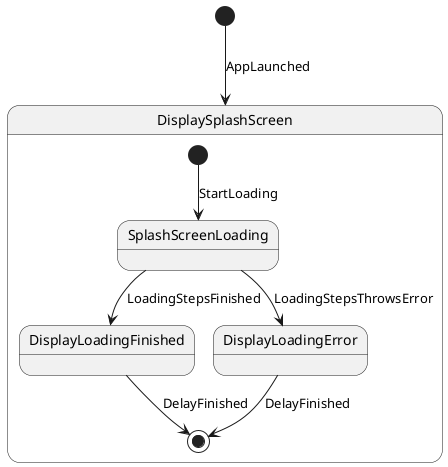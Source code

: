 @startuml

[*] --> DisplaySplashScreen : AppLaunched

state DisplaySplashScreen {
  [*] --> SplashScreenLoading : StartLoading

  SplashScreenLoading --> DisplayLoadingFinished : LoadingStepsFinished
  SplashScreenLoading --> DisplayLoadingError : LoadingStepsThrowsError

  DisplayLoadingFinished --> [*] : DelayFinished
  DisplayLoadingError --> [*] : DelayFinished
}
@enduml